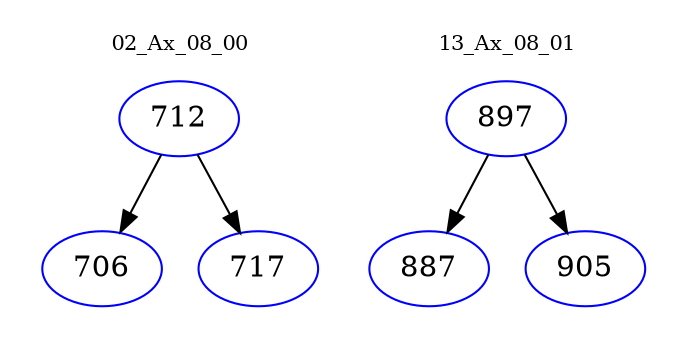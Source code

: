 digraph{
subgraph cluster_0 {
color = white
label = "02_Ax_08_00";
fontsize=10;
T0_712 [label="712", color="blue"]
T0_712 -> T0_706 [color="black"]
T0_706 [label="706", color="blue"]
T0_712 -> T0_717 [color="black"]
T0_717 [label="717", color="blue"]
}
subgraph cluster_1 {
color = white
label = "13_Ax_08_01";
fontsize=10;
T1_897 [label="897", color="blue"]
T1_897 -> T1_887 [color="black"]
T1_887 [label="887", color="blue"]
T1_897 -> T1_905 [color="black"]
T1_905 [label="905", color="blue"]
}
}
